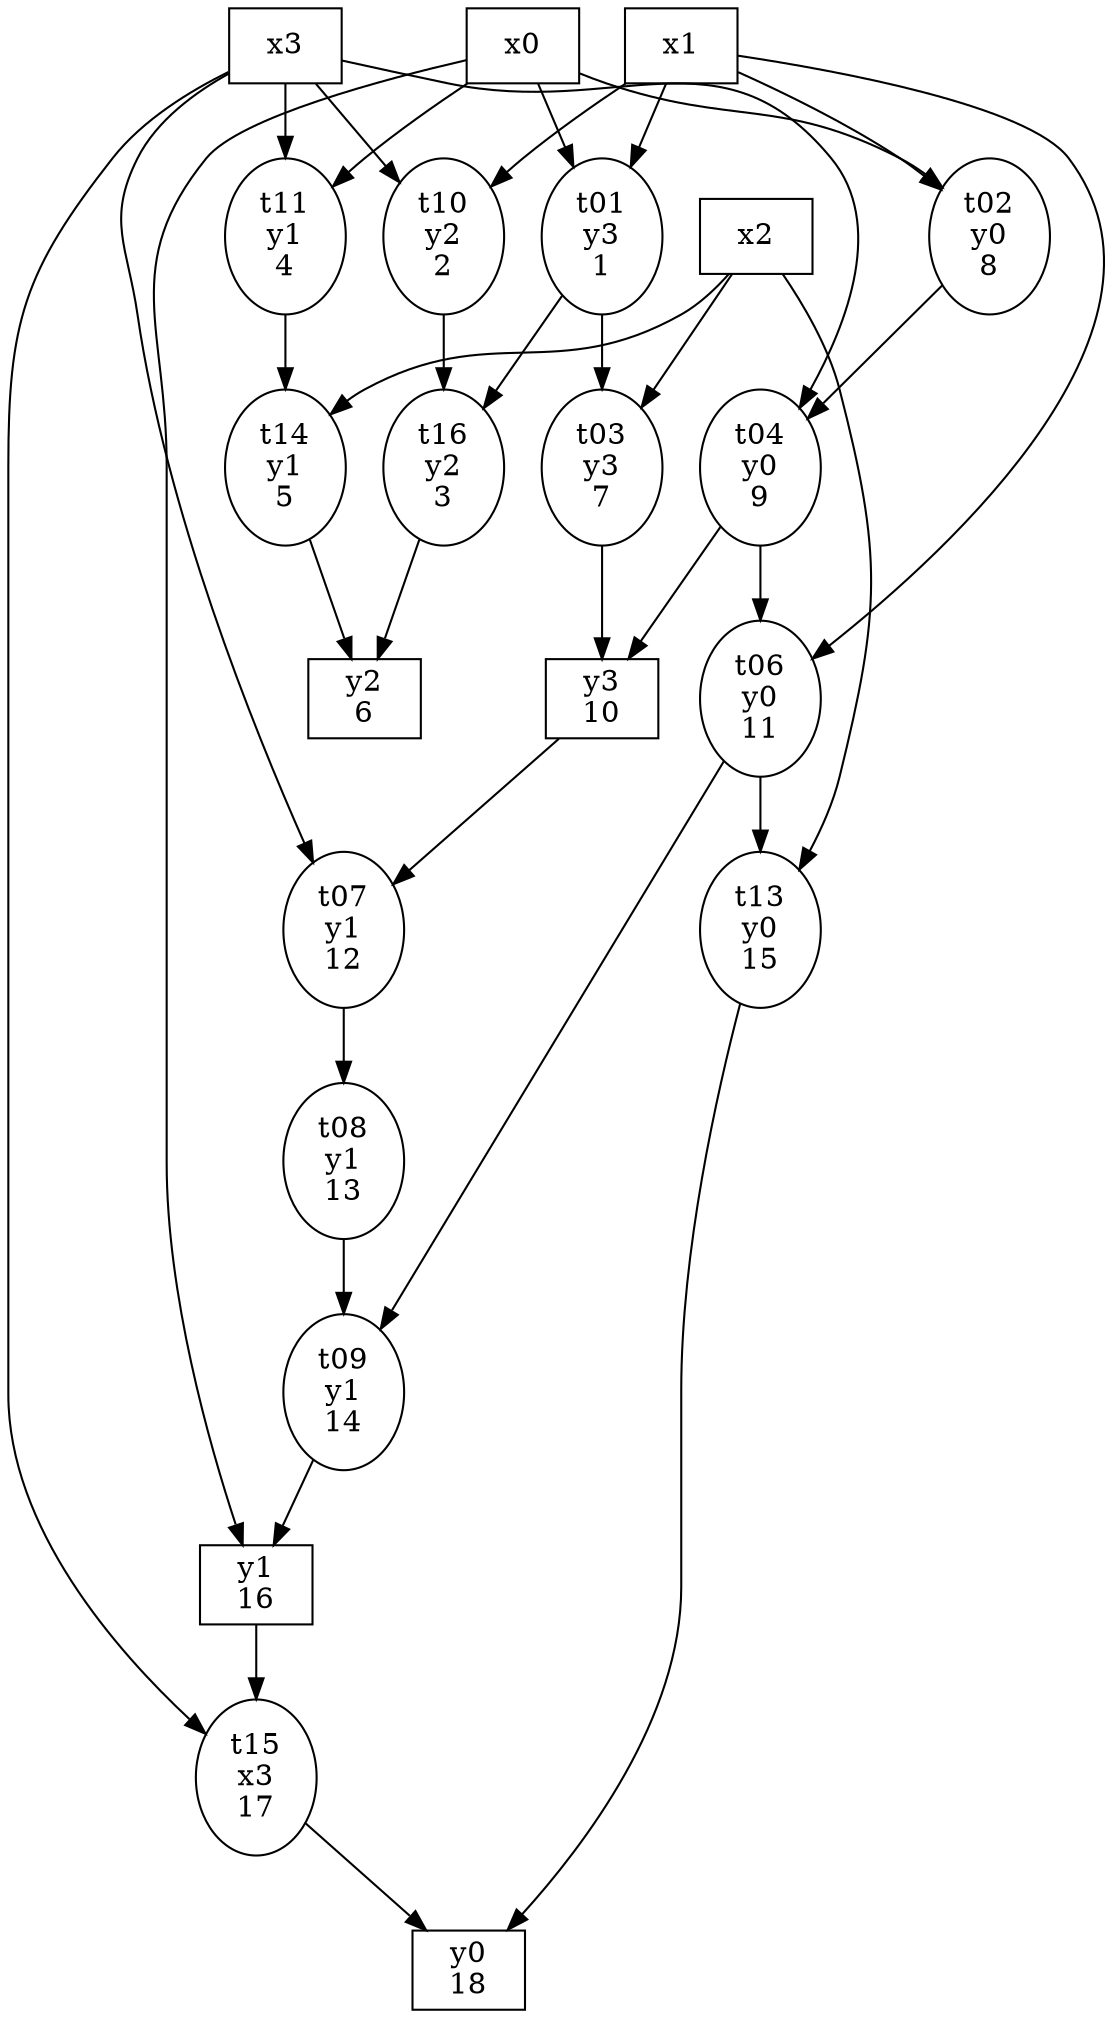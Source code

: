 strict digraph sbox7i {
  x0 [shape=box];
  x1 [shape=box];
  x2 [shape=box];
  x3 [shape=box];

  y0 [shape=box];
  y1 [shape=box];
  y2 [shape=box];
  y3 [shape=box];

  // To get to y2, need to save t01
  // To get to y3, need to save t04, t01

  t01 [label="\N\ny3\n1"];
  t10 [label="\N\ny2\n2"];
  t16 [label="\N\ny2\n3"];
  t11 [label="\N\ny1\n4"];
  t14 [label="\N\ny1\n5"];
  y2  [label="\N\n6"];
  t03 [label="\N\ny3\n7"];
  t02 [label="\N\ny0\n8"];
  t04 [label="\N\ny0\n9"];
  y3  [label="\N\n10"];
  t06 [label="\N\ny0\n11"];
  t07 [label="\N\ny1\n12"];
  t08 [label="\N\ny1\n13"];
  t09 [label="\N\ny1\n14"];
  t13 [label="\N\ny0\n15"];
  y1  [label="\N\n16"];
  t15 [label="\N\nx3\n17"];
  y0  [label="\N\n18"];
  
  x0  -> t01; x1  -> t01;  // t01 = x0  & x1;
  x0  -> t02; x1  -> t02;  // t02 = x0  | x1;
  x2  -> t03; t01 -> t03;  // t03 = x2  | t01;
  x3  -> t04; t02 -> t04;  // t04 = x3  & t02;
  t03 -> y3;  t04 -> y3;   // y3  = t03 ^ t04;
  x1  -> t06; t04 -> t06;  // t06 = x1  ^ t04;
  x3  -> t07; y3  -> t07;  // t07 = x3  ^ y3;
  t07 -> t08               // t08 =     ~ t07;
  t06 -> t09; t08 -> t09;  // t09 = t06 | t08;
  x1  -> t10; x3  -> t10;  // t10 = x1  ^ x3;
  x0  -> t11; x3  -> t11;  // t11 = x0  | x3;
  x0  -> y1;  t09 -> y1;   // y1  = x0  ^ t09;
  x2  -> t13; t06 -> t13;  // t13 = x2  ^ t06;
  x2  -> t14; t11 -> t14;  // t14 = x2  & t11;
  x3  -> t15; y1  -> t15;  // t15 = x3  | y1;
  t01 -> t16; t10 -> t16;  // t16 = t01 | t10;
  t13 -> y0;  t15 -> y0;   // y0  = t13 ^ t15;
  t14 -> y2;  t16 -> y2;   // y2  = t14 ^ t16;
}

